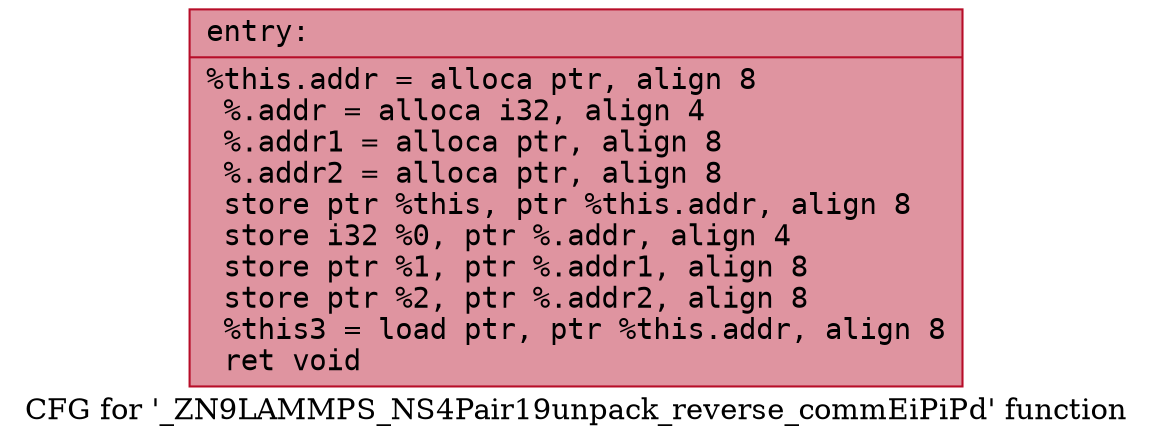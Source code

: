 digraph "CFG for '_ZN9LAMMPS_NS4Pair19unpack_reverse_commEiPiPd' function" {
	label="CFG for '_ZN9LAMMPS_NS4Pair19unpack_reverse_commEiPiPd' function";

	Node0x55f528d97970 [shape=record,color="#b70d28ff", style=filled, fillcolor="#b70d2870" fontname="Courier",label="{entry:\l|  %this.addr = alloca ptr, align 8\l  %.addr = alloca i32, align 4\l  %.addr1 = alloca ptr, align 8\l  %.addr2 = alloca ptr, align 8\l  store ptr %this, ptr %this.addr, align 8\l  store i32 %0, ptr %.addr, align 4\l  store ptr %1, ptr %.addr1, align 8\l  store ptr %2, ptr %.addr2, align 8\l  %this3 = load ptr, ptr %this.addr, align 8\l  ret void\l}"];
}
